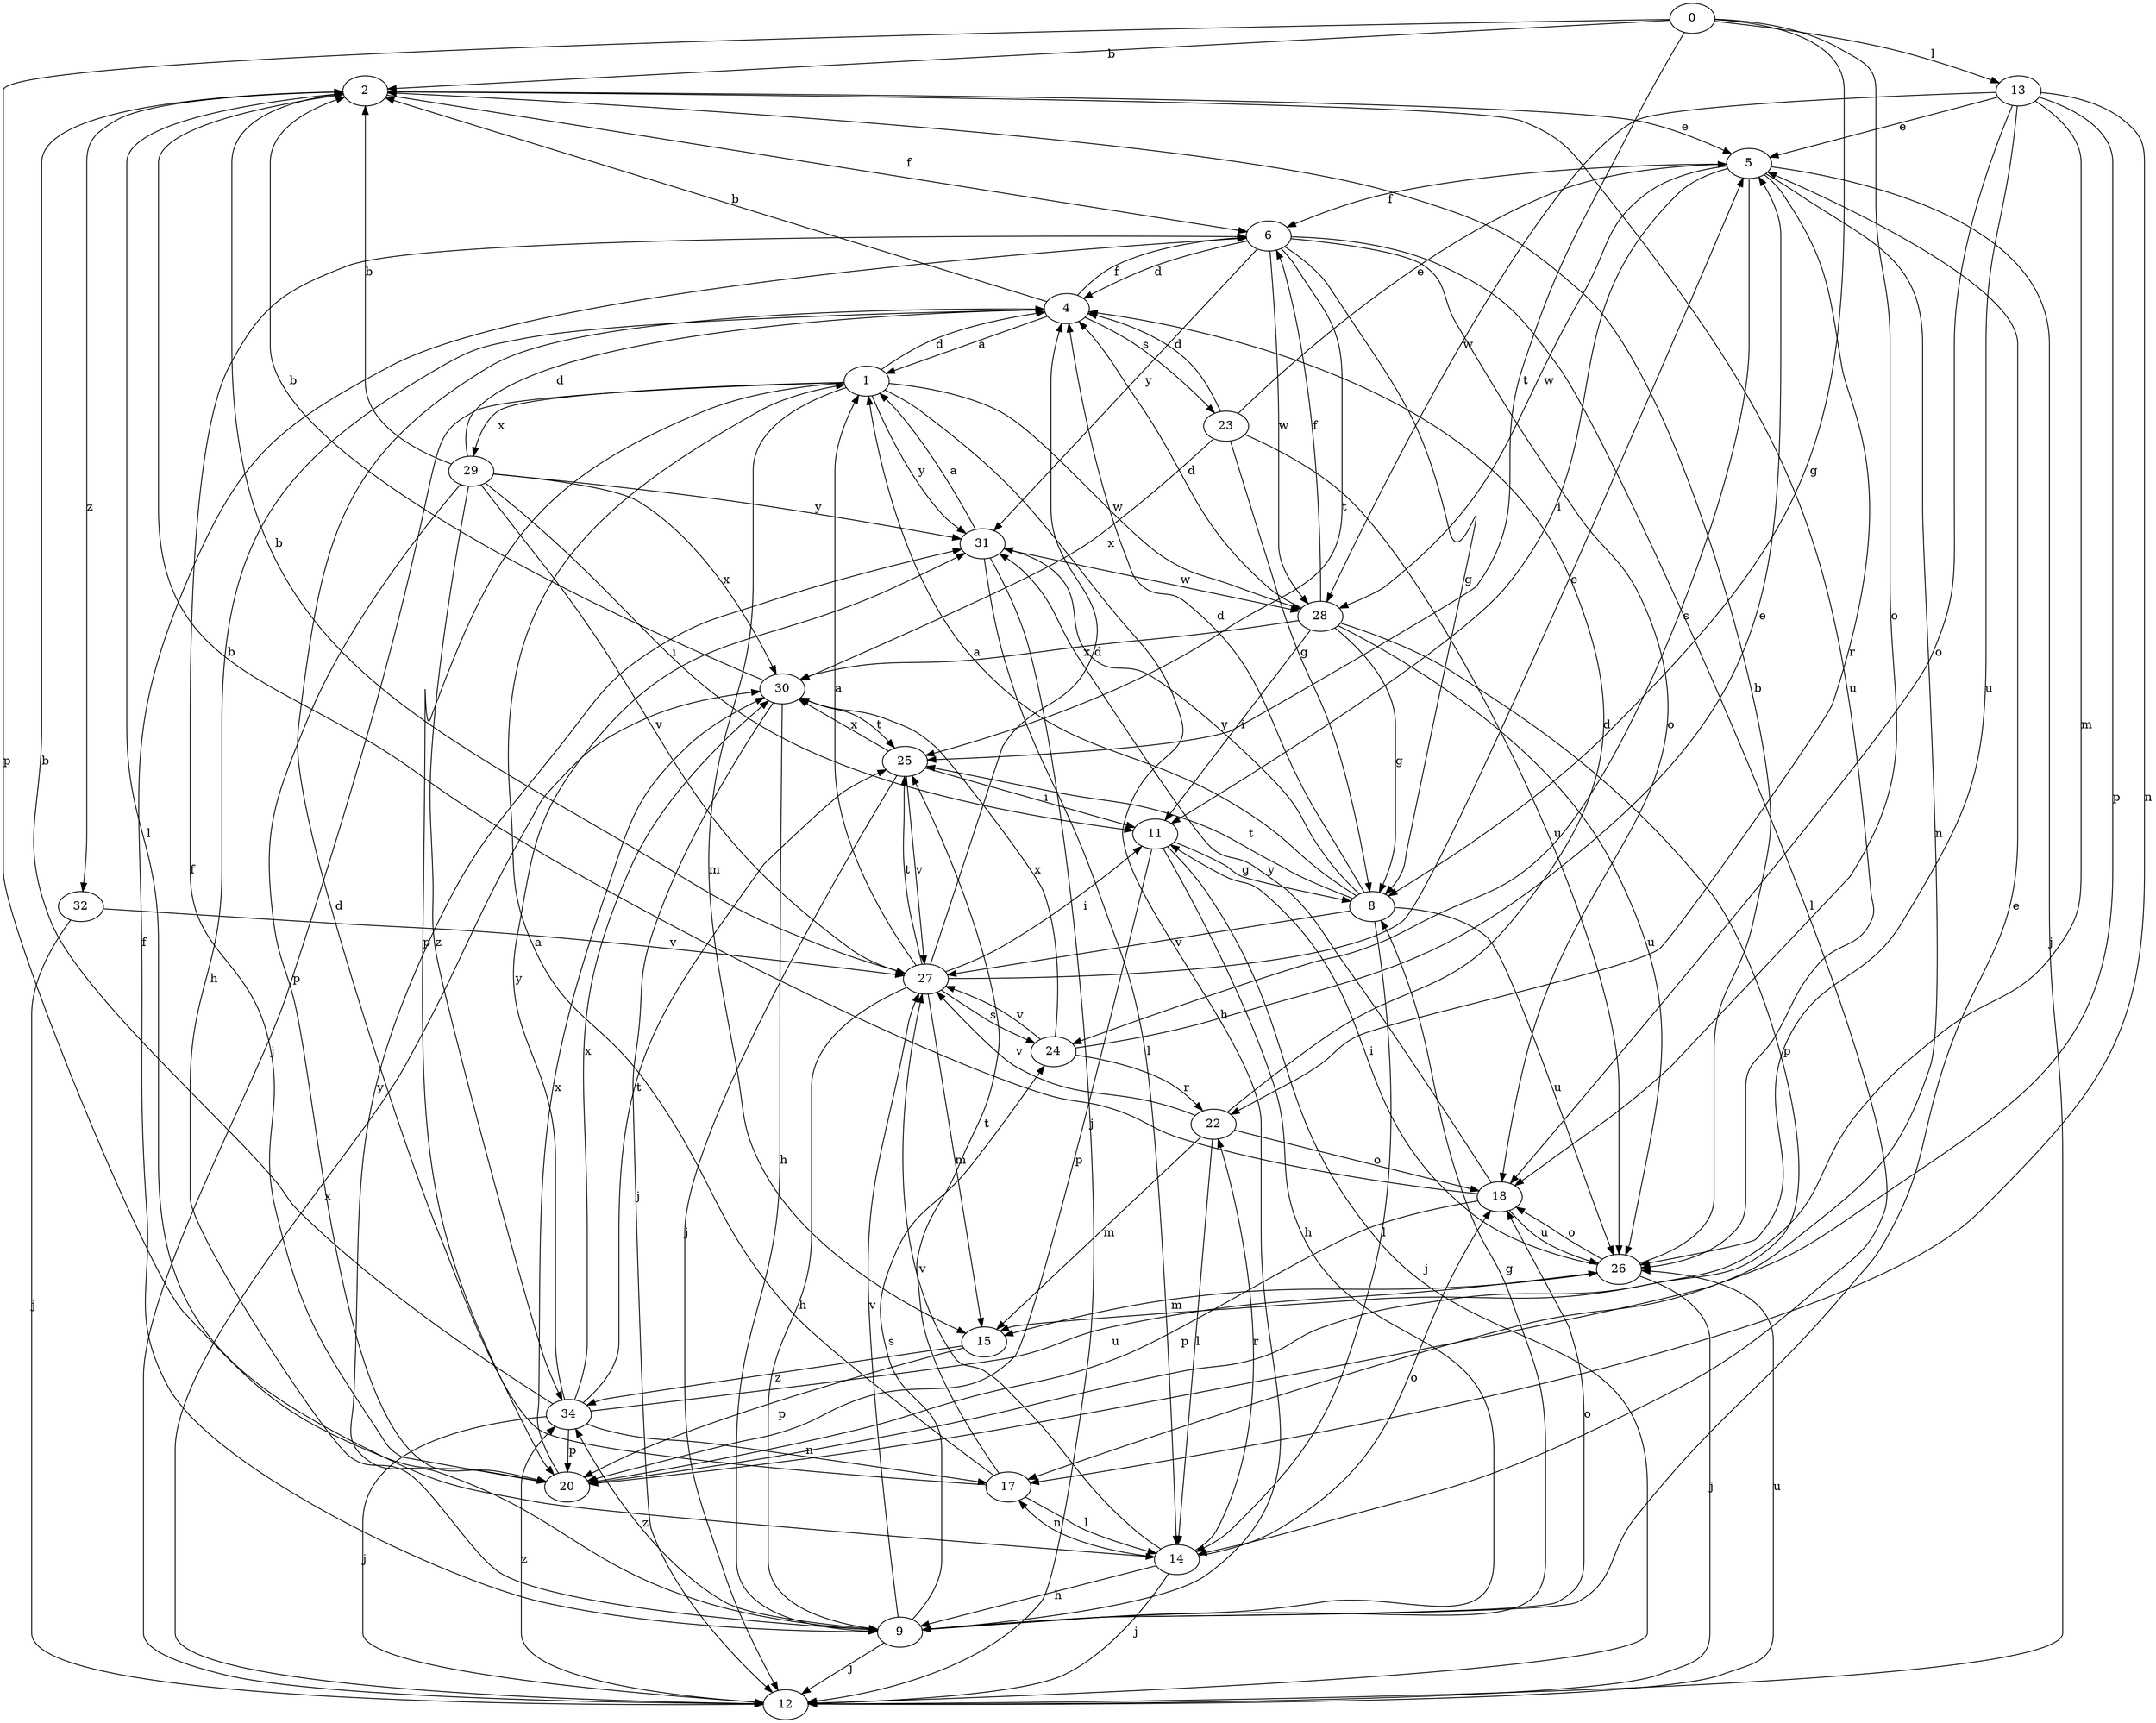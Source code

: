 strict digraph  {
0;
1;
2;
4;
5;
6;
8;
9;
11;
12;
13;
14;
15;
17;
18;
20;
22;
23;
24;
25;
26;
27;
28;
29;
30;
31;
32;
34;
0 -> 2  [label=b];
0 -> 8  [label=g];
0 -> 13  [label=l];
0 -> 18  [label=o];
0 -> 20  [label=p];
0 -> 25  [label=t];
1 -> 4  [label=d];
1 -> 9  [label=h];
1 -> 12  [label=j];
1 -> 15  [label=m];
1 -> 20  [label=p];
1 -> 28  [label=w];
1 -> 29  [label=x];
1 -> 31  [label=y];
2 -> 5  [label=e];
2 -> 6  [label=f];
2 -> 14  [label=l];
2 -> 26  [label=u];
2 -> 32  [label=z];
4 -> 1  [label=a];
4 -> 2  [label=b];
4 -> 6  [label=f];
4 -> 9  [label=h];
4 -> 23  [label=s];
5 -> 6  [label=f];
5 -> 11  [label=i];
5 -> 12  [label=j];
5 -> 17  [label=n];
5 -> 22  [label=r];
5 -> 24  [label=s];
5 -> 28  [label=w];
6 -> 4  [label=d];
6 -> 8  [label=g];
6 -> 14  [label=l];
6 -> 18  [label=o];
6 -> 25  [label=t];
6 -> 28  [label=w];
6 -> 31  [label=y];
8 -> 1  [label=a];
8 -> 4  [label=d];
8 -> 14  [label=l];
8 -> 25  [label=t];
8 -> 26  [label=u];
8 -> 27  [label=v];
8 -> 31  [label=y];
9 -> 5  [label=e];
9 -> 6  [label=f];
9 -> 8  [label=g];
9 -> 12  [label=j];
9 -> 18  [label=o];
9 -> 24  [label=s];
9 -> 27  [label=v];
9 -> 31  [label=y];
9 -> 34  [label=z];
11 -> 8  [label=g];
11 -> 9  [label=h];
11 -> 12  [label=j];
11 -> 20  [label=p];
12 -> 26  [label=u];
12 -> 30  [label=x];
12 -> 34  [label=z];
13 -> 5  [label=e];
13 -> 15  [label=m];
13 -> 17  [label=n];
13 -> 18  [label=o];
13 -> 20  [label=p];
13 -> 26  [label=u];
13 -> 28  [label=w];
14 -> 9  [label=h];
14 -> 12  [label=j];
14 -> 17  [label=n];
14 -> 18  [label=o];
14 -> 22  [label=r];
14 -> 27  [label=v];
15 -> 20  [label=p];
15 -> 34  [label=z];
17 -> 1  [label=a];
17 -> 4  [label=d];
17 -> 14  [label=l];
17 -> 25  [label=t];
18 -> 2  [label=b];
18 -> 20  [label=p];
18 -> 26  [label=u];
18 -> 31  [label=y];
20 -> 6  [label=f];
20 -> 30  [label=x];
22 -> 4  [label=d];
22 -> 14  [label=l];
22 -> 15  [label=m];
22 -> 18  [label=o];
22 -> 27  [label=v];
23 -> 4  [label=d];
23 -> 5  [label=e];
23 -> 8  [label=g];
23 -> 26  [label=u];
23 -> 30  [label=x];
24 -> 5  [label=e];
24 -> 22  [label=r];
24 -> 27  [label=v];
24 -> 30  [label=x];
25 -> 11  [label=i];
25 -> 12  [label=j];
25 -> 27  [label=v];
25 -> 30  [label=x];
26 -> 2  [label=b];
26 -> 11  [label=i];
26 -> 12  [label=j];
26 -> 15  [label=m];
26 -> 18  [label=o];
27 -> 1  [label=a];
27 -> 2  [label=b];
27 -> 4  [label=d];
27 -> 5  [label=e];
27 -> 9  [label=h];
27 -> 11  [label=i];
27 -> 15  [label=m];
27 -> 24  [label=s];
27 -> 25  [label=t];
28 -> 4  [label=d];
28 -> 6  [label=f];
28 -> 8  [label=g];
28 -> 11  [label=i];
28 -> 20  [label=p];
28 -> 26  [label=u];
28 -> 30  [label=x];
29 -> 2  [label=b];
29 -> 4  [label=d];
29 -> 11  [label=i];
29 -> 20  [label=p];
29 -> 27  [label=v];
29 -> 30  [label=x];
29 -> 31  [label=y];
29 -> 34  [label=z];
30 -> 2  [label=b];
30 -> 9  [label=h];
30 -> 12  [label=j];
30 -> 25  [label=t];
31 -> 1  [label=a];
31 -> 12  [label=j];
31 -> 14  [label=l];
31 -> 28  [label=w];
32 -> 12  [label=j];
32 -> 27  [label=v];
34 -> 2  [label=b];
34 -> 12  [label=j];
34 -> 17  [label=n];
34 -> 20  [label=p];
34 -> 25  [label=t];
34 -> 26  [label=u];
34 -> 30  [label=x];
34 -> 31  [label=y];
}
